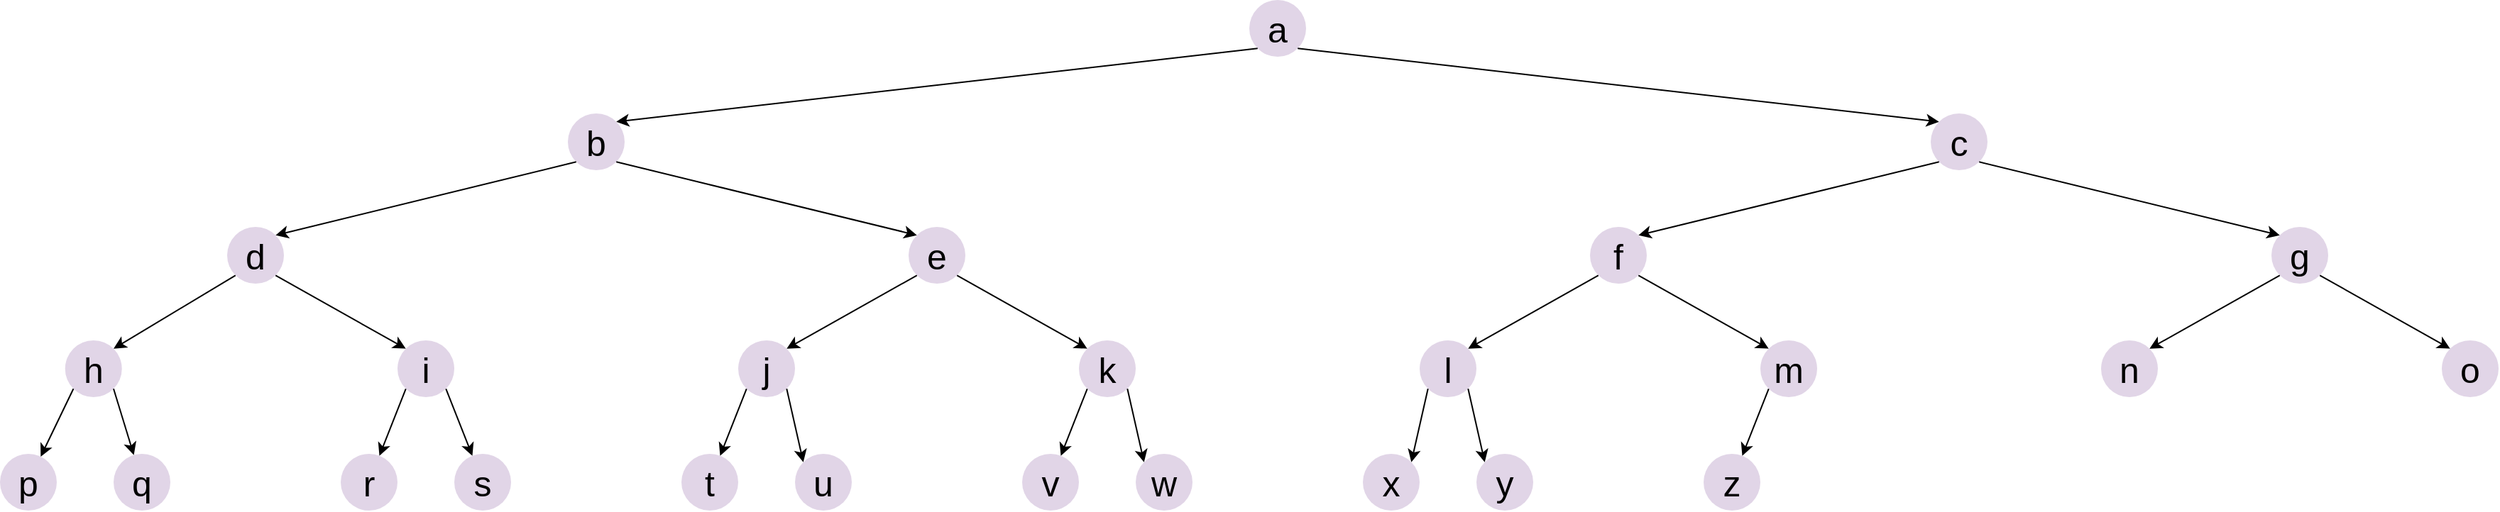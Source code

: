 <mxfile version="24.0.4" type="device">
  <diagram id="23iRSUPoRavnBvh4doch" name="Page-1">
    <mxGraphModel dx="4754" dy="2090" grid="1" gridSize="10" guides="1" tooltips="1" connect="1" arrows="1" fold="1" page="1" pageScale="1" pageWidth="1169" pageHeight="827" math="0" shadow="0">
      <root>
        <mxCell id="0" />
        <mxCell id="1" parent="0" />
        <mxCell id="W_i9PqQmD5wnqGEBUgdG-1" value="a" style="ellipse;aspect=fixed;fillColor=#e1d5e7;strokeColor=none;fontSize=25;labelBorderColor=none;labelBackgroundColor=none;horizontal=1;verticalAlign=middle;align=center;spacing=1;html=1;whiteSpace=wrap;" vertex="1" parent="1">
          <mxGeometry x="-20" y="200" width="40" height="40" as="geometry" />
        </mxCell>
        <mxCell id="W_i9PqQmD5wnqGEBUgdG-30" value="" style="endArrow=classic;html=1;rounded=0;exitX=0;exitY=1;exitDx=0;exitDy=0;entryX=1;entryY=0;entryDx=0;entryDy=0;fontSize=25;strokeColor=none;verticalAlign=middle;horizontal=1;labelBackgroundColor=none;spacing=1;" edge="1" parent="1" source="W_i9PqQmD5wnqGEBUgdG-1" target="W_i9PqQmD5wnqGEBUgdG-68">
          <mxGeometry width="50" height="50" relative="1" as="geometry">
            <mxPoint x="-460" y="400" as="sourcePoint" />
            <mxPoint x="-565.858" y="285.858" as="targetPoint" />
          </mxGeometry>
        </mxCell>
        <mxCell id="W_i9PqQmD5wnqGEBUgdG-68" value="b" style="ellipse;aspect=fixed;fillColor=#e1d5e7;strokeColor=none;fontSize=25;labelBorderColor=none;labelBackgroundColor=none;horizontal=1;verticalAlign=middle;align=center;spacing=1;html=1;whiteSpace=wrap;" vertex="1" parent="1">
          <mxGeometry x="-500" y="280" width="40" height="40" as="geometry" />
        </mxCell>
        <mxCell id="W_i9PqQmD5wnqGEBUgdG-78" value="" style="endArrow=classic;html=1;rounded=0;exitX=0;exitY=1;exitDx=0;exitDy=0;entryX=1;entryY=0;entryDx=0;entryDy=0;" edge="1" parent="1" source="W_i9PqQmD5wnqGEBUgdG-68" target="W_i9PqQmD5wnqGEBUgdG-82">
          <mxGeometry width="50" height="50" relative="1" as="geometry">
            <mxPoint x="7" y="380" as="sourcePoint" />
            <mxPoint x="-223" y="390" as="targetPoint" />
          </mxGeometry>
        </mxCell>
        <mxCell id="W_i9PqQmD5wnqGEBUgdG-79" value="" style="endArrow=classic;html=1;rounded=0;exitX=0;exitY=1;exitDx=0;exitDy=0;entryX=1;entryY=0;entryDx=0;entryDy=0;" edge="1" parent="1" source="W_i9PqQmD5wnqGEBUgdG-1" target="W_i9PqQmD5wnqGEBUgdG-68">
          <mxGeometry width="50" height="50" relative="1" as="geometry">
            <mxPoint x="-500" y="370" as="sourcePoint" />
            <mxPoint x="-450" y="320" as="targetPoint" />
          </mxGeometry>
        </mxCell>
        <mxCell id="W_i9PqQmD5wnqGEBUgdG-80" value="" style="endArrow=classic;html=1;rounded=0;exitX=1;exitY=1;exitDx=0;exitDy=0;entryX=0;entryY=0;entryDx=0;entryDy=0;" edge="1" parent="1" source="W_i9PqQmD5wnqGEBUgdG-1" target="W_i9PqQmD5wnqGEBUgdG-97">
          <mxGeometry width="50" height="50" relative="1" as="geometry">
            <mxPoint x="-500" y="370" as="sourcePoint" />
            <mxPoint x="-320" y="280" as="targetPoint" />
          </mxGeometry>
        </mxCell>
        <mxCell id="W_i9PqQmD5wnqGEBUgdG-82" value="d" style="ellipse;aspect=fixed;fillColor=#e1d5e7;strokeColor=none;fontSize=25;labelBorderColor=none;labelBackgroundColor=none;horizontal=1;verticalAlign=middle;align=center;spacing=1;html=1;whiteSpace=wrap;" vertex="1" parent="1">
          <mxGeometry x="-740" y="360" width="40" height="40" as="geometry" />
        </mxCell>
        <mxCell id="W_i9PqQmD5wnqGEBUgdG-85" value="i" style="ellipse;aspect=fixed;fillColor=#e1d5e7;strokeColor=none;fontSize=25;labelBorderColor=none;labelBackgroundColor=none;horizontal=1;verticalAlign=middle;align=center;spacing=1;html=1;whiteSpace=wrap;" vertex="1" parent="1">
          <mxGeometry x="-620" y="440" width="40" height="40" as="geometry" />
        </mxCell>
        <mxCell id="W_i9PqQmD5wnqGEBUgdG-87" value="" style="endArrow=classic;html=1;rounded=0;exitX=0;exitY=1;exitDx=0;exitDy=0;entryX=1;entryY=0;entryDx=0;entryDy=0;" edge="1" source="W_i9PqQmD5wnqGEBUgdG-82" target="W_i9PqQmD5wnqGEBUgdG-231" parent="1">
          <mxGeometry width="50" height="50" relative="1" as="geometry">
            <mxPoint x="-310" y="380" as="sourcePoint" />
            <mxPoint x="-895.858" y="445.858" as="targetPoint" />
          </mxGeometry>
        </mxCell>
        <mxCell id="W_i9PqQmD5wnqGEBUgdG-88" value="" style="endArrow=classic;html=1;rounded=0;exitX=1;exitY=1;exitDx=0;exitDy=0;entryX=0;entryY=0;entryDx=0;entryDy=0;" edge="1" source="W_i9PqQmD5wnqGEBUgdG-82" target="W_i9PqQmD5wnqGEBUgdG-85" parent="1">
          <mxGeometry width="50" height="50" relative="1" as="geometry">
            <mxPoint x="-310" y="380" as="sourcePoint" />
            <mxPoint x="-260" y="330" as="targetPoint" />
          </mxGeometry>
        </mxCell>
        <mxCell id="W_i9PqQmD5wnqGEBUgdG-89" value="e" style="ellipse;aspect=fixed;fillColor=#e1d5e7;strokeColor=none;fontSize=25;labelBorderColor=none;labelBackgroundColor=none;horizontal=1;verticalAlign=middle;align=center;spacing=1;html=1;whiteSpace=wrap;" vertex="1" parent="1">
          <mxGeometry x="-260" y="360" width="40" height="40" as="geometry" />
        </mxCell>
        <mxCell id="W_i9PqQmD5wnqGEBUgdG-92" value="k" style="ellipse;aspect=fixed;fillColor=#e1d5e7;strokeColor=none;fontSize=25;labelBorderColor=none;labelBackgroundColor=none;horizontal=1;verticalAlign=middle;align=center;spacing=1;html=1;whiteSpace=wrap;" vertex="1" parent="1">
          <mxGeometry x="-140" y="440" width="40" height="40" as="geometry" />
        </mxCell>
        <mxCell id="W_i9PqQmD5wnqGEBUgdG-94" value="" style="endArrow=classic;html=1;rounded=0;exitX=0;exitY=1;exitDx=0;exitDy=0;entryX=1;entryY=0;entryDx=0;entryDy=0;" edge="1" source="W_i9PqQmD5wnqGEBUgdG-89" target="W_i9PqQmD5wnqGEBUgdG-197" parent="1">
          <mxGeometry width="50" height="50" relative="1" as="geometry">
            <mxPoint x="147" y="380" as="sourcePoint" />
            <mxPoint x="-375.858" y="445.858" as="targetPoint" />
          </mxGeometry>
        </mxCell>
        <mxCell id="W_i9PqQmD5wnqGEBUgdG-95" value="" style="endArrow=classic;html=1;rounded=0;exitX=1;exitY=1;exitDx=0;exitDy=0;entryX=0;entryY=0;entryDx=0;entryDy=0;" edge="1" source="W_i9PqQmD5wnqGEBUgdG-89" target="W_i9PqQmD5wnqGEBUgdG-92" parent="1">
          <mxGeometry width="50" height="50" relative="1" as="geometry">
            <mxPoint x="147" y="380" as="sourcePoint" />
            <mxPoint x="197" y="330" as="targetPoint" />
          </mxGeometry>
        </mxCell>
        <mxCell id="W_i9PqQmD5wnqGEBUgdG-96" value="" style="endArrow=classic;html=1;rounded=0;entryX=0;entryY=0;entryDx=0;entryDy=0;exitX=1;exitY=1;exitDx=0;exitDy=0;" edge="1" parent="1" source="W_i9PqQmD5wnqGEBUgdG-68" target="W_i9PqQmD5wnqGEBUgdG-89">
          <mxGeometry width="50" height="50" relative="1" as="geometry">
            <mxPoint x="-43" y="380" as="sourcePoint" />
            <mxPoint x="-63" y="370" as="targetPoint" />
          </mxGeometry>
        </mxCell>
        <mxCell id="W_i9PqQmD5wnqGEBUgdG-97" value="c" style="ellipse;aspect=fixed;fillColor=#e1d5e7;strokeColor=none;fontSize=25;labelBorderColor=none;labelBackgroundColor=none;horizontal=1;verticalAlign=middle;align=center;spacing=1;html=1;whiteSpace=wrap;" vertex="1" parent="1">
          <mxGeometry x="460" y="280" width="40" height="40" as="geometry" />
        </mxCell>
        <mxCell id="W_i9PqQmD5wnqGEBUgdG-98" value="" style="endArrow=classic;html=1;rounded=0;exitX=0;exitY=1;exitDx=0;exitDy=0;entryX=1;entryY=0;entryDx=0;entryDy=0;" edge="1" source="W_i9PqQmD5wnqGEBUgdG-97" target="W_i9PqQmD5wnqGEBUgdG-99" parent="1">
          <mxGeometry width="50" height="50" relative="1" as="geometry">
            <mxPoint x="575.858" y="310.002" as="sourcePoint" />
            <mxPoint x="-17" y="405.86" as="targetPoint" />
          </mxGeometry>
        </mxCell>
        <mxCell id="W_i9PqQmD5wnqGEBUgdG-99" value="f" style="ellipse;aspect=fixed;fillColor=#e1d5e7;strokeColor=none;fontSize=25;labelBorderColor=none;labelBackgroundColor=none;horizontal=1;verticalAlign=middle;align=center;spacing=1;html=1;whiteSpace=wrap;" vertex="1" parent="1">
          <mxGeometry x="220" y="360" width="40" height="40" as="geometry" />
        </mxCell>
        <mxCell id="W_i9PqQmD5wnqGEBUgdG-100" value="" style="endArrow=classic;html=1;rounded=0;exitX=0;exitY=1;exitDx=0;exitDy=0;entryX=1;entryY=0;entryDx=0;entryDy=0;fontSize=25;strokeColor=none;verticalAlign=middle;horizontal=1;labelBackgroundColor=none;spacing=1;" edge="1" source="W_i9PqQmD5wnqGEBUgdG-99" target="W_i9PqQmD5wnqGEBUgdG-101" parent="1">
          <mxGeometry width="50" height="50" relative="1" as="geometry">
            <mxPoint x="433" y="400" as="sourcePoint" />
            <mxPoint x="327.142" y="285.858" as="targetPoint" />
          </mxGeometry>
        </mxCell>
        <mxCell id="W_i9PqQmD5wnqGEBUgdG-101" value="l" style="ellipse;aspect=fixed;fillColor=#e1d5e7;strokeColor=none;fontSize=25;labelBorderColor=none;labelBackgroundColor=none;horizontal=1;verticalAlign=middle;align=center;spacing=1;html=1;whiteSpace=wrap;" vertex="1" parent="1">
          <mxGeometry x="100" y="440" width="40" height="40" as="geometry" />
        </mxCell>
        <mxCell id="W_i9PqQmD5wnqGEBUgdG-102" value="m" style="ellipse;aspect=fixed;fillColor=#e1d5e7;strokeColor=none;fontSize=25;labelBorderColor=none;labelBackgroundColor=none;horizontal=1;verticalAlign=middle;align=center;spacing=1;html=1;whiteSpace=wrap;" vertex="1" parent="1">
          <mxGeometry x="340" y="440" width="40" height="40" as="geometry" />
        </mxCell>
        <mxCell id="W_i9PqQmD5wnqGEBUgdG-104" value="" style="endArrow=classic;html=1;rounded=0;exitX=0;exitY=1;exitDx=0;exitDy=0;entryX=1;entryY=0;entryDx=0;entryDy=0;" edge="1" source="W_i9PqQmD5wnqGEBUgdG-99" target="W_i9PqQmD5wnqGEBUgdG-101" parent="1">
          <mxGeometry width="50" height="50" relative="1" as="geometry">
            <mxPoint x="393" y="370" as="sourcePoint" />
            <mxPoint x="443" y="320" as="targetPoint" />
          </mxGeometry>
        </mxCell>
        <mxCell id="W_i9PqQmD5wnqGEBUgdG-105" value="" style="endArrow=classic;html=1;rounded=0;exitX=1;exitY=1;exitDx=0;exitDy=0;entryX=0;entryY=0;entryDx=0;entryDy=0;" edge="1" source="W_i9PqQmD5wnqGEBUgdG-99" target="W_i9PqQmD5wnqGEBUgdG-102" parent="1">
          <mxGeometry width="50" height="50" relative="1" as="geometry">
            <mxPoint x="393" y="370" as="sourcePoint" />
            <mxPoint x="443" y="320" as="targetPoint" />
          </mxGeometry>
        </mxCell>
        <mxCell id="W_i9PqQmD5wnqGEBUgdG-106" value="g" style="ellipse;aspect=fixed;fillColor=#e1d5e7;strokeColor=none;fontSize=25;labelBorderColor=none;labelBackgroundColor=none;horizontal=1;verticalAlign=middle;align=center;spacing=1;html=1;whiteSpace=wrap;" vertex="1" parent="1">
          <mxGeometry x="700" y="360" width="40" height="40" as="geometry" />
        </mxCell>
        <mxCell id="W_i9PqQmD5wnqGEBUgdG-107" value="" style="endArrow=classic;html=1;rounded=0;exitX=0;exitY=1;exitDx=0;exitDy=0;entryX=1;entryY=0;entryDx=0;entryDy=0;fontSize=25;strokeColor=none;verticalAlign=middle;horizontal=1;labelBackgroundColor=none;spacing=1;" edge="1" source="W_i9PqQmD5wnqGEBUgdG-106" target="W_i9PqQmD5wnqGEBUgdG-108" parent="1">
          <mxGeometry width="50" height="50" relative="1" as="geometry">
            <mxPoint x="890" y="400" as="sourcePoint" />
            <mxPoint x="784.142" y="285.858" as="targetPoint" />
          </mxGeometry>
        </mxCell>
        <mxCell id="W_i9PqQmD5wnqGEBUgdG-108" value="n" style="ellipse;aspect=fixed;fillColor=#e1d5e7;strokeColor=none;fontSize=25;labelBorderColor=none;labelBackgroundColor=none;horizontal=1;verticalAlign=middle;align=center;spacing=1;html=1;whiteSpace=wrap;" vertex="1" parent="1">
          <mxGeometry x="580" y="440" width="40" height="40" as="geometry" />
        </mxCell>
        <mxCell id="W_i9PqQmD5wnqGEBUgdG-109" value="o" style="ellipse;aspect=fixed;fillColor=#e1d5e7;strokeColor=none;fontSize=25;labelBorderColor=none;labelBackgroundColor=none;horizontal=1;verticalAlign=middle;align=center;spacing=1;html=1;whiteSpace=wrap;" vertex="1" parent="1">
          <mxGeometry x="820" y="440" width="40" height="40" as="geometry" />
        </mxCell>
        <mxCell id="W_i9PqQmD5wnqGEBUgdG-111" value="" style="endArrow=classic;html=1;rounded=0;exitX=0;exitY=1;exitDx=0;exitDy=0;entryX=1;entryY=0;entryDx=0;entryDy=0;" edge="1" source="W_i9PqQmD5wnqGEBUgdG-106" target="W_i9PqQmD5wnqGEBUgdG-108" parent="1">
          <mxGeometry width="50" height="50" relative="1" as="geometry">
            <mxPoint x="850" y="370" as="sourcePoint" />
            <mxPoint x="900" y="320" as="targetPoint" />
          </mxGeometry>
        </mxCell>
        <mxCell id="W_i9PqQmD5wnqGEBUgdG-112" value="" style="endArrow=classic;html=1;rounded=0;exitX=1;exitY=1;exitDx=0;exitDy=0;entryX=0;entryY=0;entryDx=0;entryDy=0;" edge="1" source="W_i9PqQmD5wnqGEBUgdG-106" target="W_i9PqQmD5wnqGEBUgdG-109" parent="1">
          <mxGeometry width="50" height="50" relative="1" as="geometry">
            <mxPoint x="850" y="370" as="sourcePoint" />
            <mxPoint x="900" y="320" as="targetPoint" />
          </mxGeometry>
        </mxCell>
        <mxCell id="W_i9PqQmD5wnqGEBUgdG-113" value="" style="endArrow=classic;html=1;rounded=0;exitX=1;exitY=1;exitDx=0;exitDy=0;entryX=0;entryY=0;entryDx=0;entryDy=0;" edge="1" source="W_i9PqQmD5wnqGEBUgdG-97" target="W_i9PqQmD5wnqGEBUgdG-106" parent="1">
          <mxGeometry width="50" height="50" relative="1" as="geometry">
            <mxPoint x="-27" y="430" as="sourcePoint" />
            <mxPoint x="23" y="380" as="targetPoint" />
          </mxGeometry>
        </mxCell>
        <mxCell id="W_i9PqQmD5wnqGEBUgdG-114" value="x" style="ellipse;aspect=fixed;fillColor=#e1d5e7;strokeColor=none;fontSize=25;labelBorderColor=none;labelBackgroundColor=none;horizontal=1;verticalAlign=middle;align=center;spacing=1;html=1;whiteSpace=wrap;" vertex="1" parent="1">
          <mxGeometry x="60" y="520" width="40" height="40" as="geometry" />
        </mxCell>
        <mxCell id="W_i9PqQmD5wnqGEBUgdG-121" value="y" style="ellipse;aspect=fixed;fillColor=#e1d5e7;strokeColor=none;fontSize=25;labelBorderColor=none;labelBackgroundColor=none;horizontal=1;verticalAlign=middle;align=center;spacing=1;html=1;whiteSpace=wrap;" vertex="1" parent="1">
          <mxGeometry x="140" y="520" width="40" height="40" as="geometry" />
        </mxCell>
        <mxCell id="W_i9PqQmD5wnqGEBUgdG-156" value="" style="endArrow=classic;html=1;rounded=0;exitX=0;exitY=1;exitDx=0;exitDy=0;entryX=1;entryY=0;entryDx=0;entryDy=0;" edge="1" parent="1" source="W_i9PqQmD5wnqGEBUgdG-101" target="W_i9PqQmD5wnqGEBUgdG-114">
          <mxGeometry width="50" height="50" relative="1" as="geometry">
            <mxPoint x="45.86" y="520" as="sourcePoint" />
            <mxPoint x="95.86" y="570" as="targetPoint" />
          </mxGeometry>
        </mxCell>
        <mxCell id="W_i9PqQmD5wnqGEBUgdG-157" value="" style="endArrow=classic;html=1;rounded=0;exitX=1;exitY=1;exitDx=0;exitDy=0;entryX=0;entryY=0;entryDx=0;entryDy=0;" edge="1" parent="1" source="W_i9PqQmD5wnqGEBUgdG-101" target="W_i9PqQmD5wnqGEBUgdG-121">
          <mxGeometry width="50" height="50" relative="1" as="geometry">
            <mxPoint x="45.86" y="520" as="sourcePoint" />
            <mxPoint x="95.86" y="470" as="targetPoint" />
          </mxGeometry>
        </mxCell>
        <mxCell id="W_i9PqQmD5wnqGEBUgdG-158" value="z" style="ellipse;aspect=fixed;fillColor=#e1d5e7;strokeColor=none;fontSize=25;labelBorderColor=none;labelBackgroundColor=none;horizontal=1;verticalAlign=middle;align=center;spacing=1;html=1;whiteSpace=wrap;" vertex="1" parent="1">
          <mxGeometry x="300" y="520" width="40" height="40" as="geometry" />
        </mxCell>
        <mxCell id="W_i9PqQmD5wnqGEBUgdG-172" value="" style="endArrow=classic;html=1;rounded=0;exitX=0;exitY=1;exitDx=0;exitDy=0;" edge="1" parent="1" source="W_i9PqQmD5wnqGEBUgdG-102" target="W_i9PqQmD5wnqGEBUgdG-158">
          <mxGeometry width="50" height="50" relative="1" as="geometry">
            <mxPoint x="290" y="600" as="sourcePoint" />
            <mxPoint x="340" y="550" as="targetPoint" />
          </mxGeometry>
        </mxCell>
        <mxCell id="W_i9PqQmD5wnqGEBUgdG-181" value="v" style="ellipse;aspect=fixed;fillColor=#e1d5e7;strokeColor=none;fontSize=25;labelBorderColor=none;labelBackgroundColor=none;horizontal=1;verticalAlign=middle;align=center;spacing=1;html=1;whiteSpace=wrap;" vertex="1" parent="1">
          <mxGeometry x="-180" y="520" width="40" height="40" as="geometry" />
        </mxCell>
        <mxCell id="W_i9PqQmD5wnqGEBUgdG-188" value="w" style="ellipse;aspect=fixed;fillColor=#e1d5e7;strokeColor=none;fontSize=25;labelBorderColor=none;labelBackgroundColor=none;horizontal=1;verticalAlign=middle;align=center;spacing=1;html=1;whiteSpace=wrap;" vertex="1" parent="1">
          <mxGeometry x="-100" y="520" width="40" height="40" as="geometry" />
        </mxCell>
        <mxCell id="W_i9PqQmD5wnqGEBUgdG-195" value="" style="endArrow=classic;html=1;rounded=0;exitX=0;exitY=1;exitDx=0;exitDy=0;" edge="1" parent="1" source="W_i9PqQmD5wnqGEBUgdG-92" target="W_i9PqQmD5wnqGEBUgdG-181">
          <mxGeometry width="50" height="50" relative="1" as="geometry">
            <mxPoint x="-140" y="470" as="sourcePoint" />
            <mxPoint x="-90" y="420" as="targetPoint" />
          </mxGeometry>
        </mxCell>
        <mxCell id="W_i9PqQmD5wnqGEBUgdG-196" value="" style="endArrow=classic;html=1;rounded=0;exitX=1;exitY=1;exitDx=0;exitDy=0;entryX=0;entryY=0;entryDx=0;entryDy=0;" edge="1" parent="1" source="W_i9PqQmD5wnqGEBUgdG-92" target="W_i9PqQmD5wnqGEBUgdG-188">
          <mxGeometry width="50" height="50" relative="1" as="geometry">
            <mxPoint x="-100" y="470" as="sourcePoint" />
            <mxPoint x="-50" y="420" as="targetPoint" />
          </mxGeometry>
        </mxCell>
        <mxCell id="W_i9PqQmD5wnqGEBUgdG-197" value="j" style="ellipse;aspect=fixed;fillColor=#e1d5e7;strokeColor=none;fontSize=25;labelBorderColor=none;labelBackgroundColor=none;horizontal=1;verticalAlign=middle;align=center;spacing=1;html=1;whiteSpace=wrap;" vertex="1" parent="1">
          <mxGeometry x="-380" y="440" width="40" height="40" as="geometry" />
        </mxCell>
        <mxCell id="W_i9PqQmD5wnqGEBUgdG-198" value="t" style="ellipse;aspect=fixed;fillColor=#e1d5e7;strokeColor=none;fontSize=25;labelBorderColor=none;labelBackgroundColor=none;horizontal=1;verticalAlign=middle;align=center;spacing=1;html=1;whiteSpace=wrap;" vertex="1" parent="1">
          <mxGeometry x="-420" y="520" width="40" height="40" as="geometry" />
        </mxCell>
        <mxCell id="W_i9PqQmD5wnqGEBUgdG-205" value="u" style="ellipse;aspect=fixed;fillColor=#e1d5e7;strokeColor=none;fontSize=25;labelBorderColor=none;labelBackgroundColor=none;horizontal=1;verticalAlign=middle;align=center;spacing=1;html=1;whiteSpace=wrap;" vertex="1" parent="1">
          <mxGeometry x="-340" y="520" width="40" height="40" as="geometry" />
        </mxCell>
        <mxCell id="W_i9PqQmD5wnqGEBUgdG-212" value="" style="endArrow=classic;html=1;rounded=0;exitX=0;exitY=1;exitDx=0;exitDy=0;" edge="1" source="W_i9PqQmD5wnqGEBUgdG-197" target="W_i9PqQmD5wnqGEBUgdG-198" parent="1">
          <mxGeometry width="50" height="50" relative="1" as="geometry">
            <mxPoint x="-380" y="470" as="sourcePoint" />
            <mxPoint x="-330" y="420" as="targetPoint" />
          </mxGeometry>
        </mxCell>
        <mxCell id="W_i9PqQmD5wnqGEBUgdG-213" value="" style="endArrow=classic;html=1;rounded=0;exitX=1;exitY=1;exitDx=0;exitDy=0;entryX=0;entryY=0;entryDx=0;entryDy=0;" edge="1" source="W_i9PqQmD5wnqGEBUgdG-197" target="W_i9PqQmD5wnqGEBUgdG-205" parent="1">
          <mxGeometry width="50" height="50" relative="1" as="geometry">
            <mxPoint x="-340" y="470" as="sourcePoint" />
            <mxPoint x="-290" y="420" as="targetPoint" />
          </mxGeometry>
        </mxCell>
        <mxCell id="W_i9PqQmD5wnqGEBUgdG-215" value="r" style="ellipse;aspect=fixed;fillColor=#e1d5e7;strokeColor=none;fontSize=25;labelBorderColor=none;labelBackgroundColor=none;horizontal=1;verticalAlign=middle;align=center;spacing=1;html=1;whiteSpace=wrap;" vertex="1" parent="1">
          <mxGeometry x="-660" y="520" width="40" height="40" as="geometry" />
        </mxCell>
        <mxCell id="W_i9PqQmD5wnqGEBUgdG-222" value="s" style="ellipse;aspect=fixed;fillColor=#e1d5e7;strokeColor=none;fontSize=25;labelBorderColor=none;labelBackgroundColor=none;horizontal=1;verticalAlign=middle;align=center;spacing=1;html=1;whiteSpace=wrap;" vertex="1" parent="1">
          <mxGeometry x="-580" y="520" width="40" height="40" as="geometry" />
        </mxCell>
        <mxCell id="W_i9PqQmD5wnqGEBUgdG-229" value="" style="endArrow=classic;html=1;rounded=0;exitX=0;exitY=1;exitDx=0;exitDy=0;" edge="1" parent="1" source="W_i9PqQmD5wnqGEBUgdG-85" target="W_i9PqQmD5wnqGEBUgdG-215">
          <mxGeometry width="50" height="50" relative="1" as="geometry">
            <mxPoint x="-530" y="470" as="sourcePoint" />
            <mxPoint x="-480" y="420" as="targetPoint" />
          </mxGeometry>
        </mxCell>
        <mxCell id="W_i9PqQmD5wnqGEBUgdG-230" value="" style="endArrow=classic;html=1;rounded=0;exitX=1;exitY=1;exitDx=0;exitDy=0;" edge="1" parent="1" source="W_i9PqQmD5wnqGEBUgdG-85" target="W_i9PqQmD5wnqGEBUgdG-222">
          <mxGeometry width="50" height="50" relative="1" as="geometry">
            <mxPoint x="-610" y="470" as="sourcePoint" />
            <mxPoint x="-560" y="420" as="targetPoint" />
          </mxGeometry>
        </mxCell>
        <mxCell id="W_i9PqQmD5wnqGEBUgdG-231" value="h" style="ellipse;aspect=fixed;fillColor=#e1d5e7;strokeColor=none;fontSize=25;labelBorderColor=none;labelBackgroundColor=none;horizontal=1;verticalAlign=middle;align=center;spacing=1;html=1;whiteSpace=wrap;" vertex="1" parent="1">
          <mxGeometry x="-854.14" y="440" width="40" height="40" as="geometry" />
        </mxCell>
        <mxCell id="W_i9PqQmD5wnqGEBUgdG-232" value="p" style="ellipse;aspect=fixed;fillColor=#e1d5e7;strokeColor=none;fontSize=25;labelBorderColor=none;labelBackgroundColor=none;horizontal=1;verticalAlign=middle;align=center;spacing=1;html=1;whiteSpace=wrap;" vertex="1" parent="1">
          <mxGeometry x="-900.0" y="520" width="40" height="40" as="geometry" />
        </mxCell>
        <mxCell id="W_i9PqQmD5wnqGEBUgdG-239" value="q" style="ellipse;aspect=fixed;fillColor=#e1d5e7;strokeColor=none;fontSize=25;labelBorderColor=none;labelBackgroundColor=none;horizontal=1;verticalAlign=middle;align=center;spacing=1;html=1;whiteSpace=wrap;" vertex="1" parent="1">
          <mxGeometry x="-820.0" y="520" width="40" height="40" as="geometry" />
        </mxCell>
        <mxCell id="W_i9PqQmD5wnqGEBUgdG-246" value="" style="endArrow=classic;html=1;rounded=0;exitX=0;exitY=1;exitDx=0;exitDy=0;" edge="1" source="W_i9PqQmD5wnqGEBUgdG-231" target="W_i9PqQmD5wnqGEBUgdG-232" parent="1">
          <mxGeometry width="50" height="50" relative="1" as="geometry">
            <mxPoint x="-774.14" y="470" as="sourcePoint" />
            <mxPoint x="-724.14" y="420" as="targetPoint" />
          </mxGeometry>
        </mxCell>
        <mxCell id="W_i9PqQmD5wnqGEBUgdG-247" value="" style="endArrow=classic;html=1;rounded=0;exitX=1;exitY=1;exitDx=0;exitDy=0;" edge="1" source="W_i9PqQmD5wnqGEBUgdG-231" target="W_i9PqQmD5wnqGEBUgdG-239" parent="1">
          <mxGeometry width="50" height="50" relative="1" as="geometry">
            <mxPoint x="-854.14" y="470" as="sourcePoint" />
            <mxPoint x="-804.14" y="420" as="targetPoint" />
          </mxGeometry>
        </mxCell>
      </root>
    </mxGraphModel>
  </diagram>
</mxfile>
